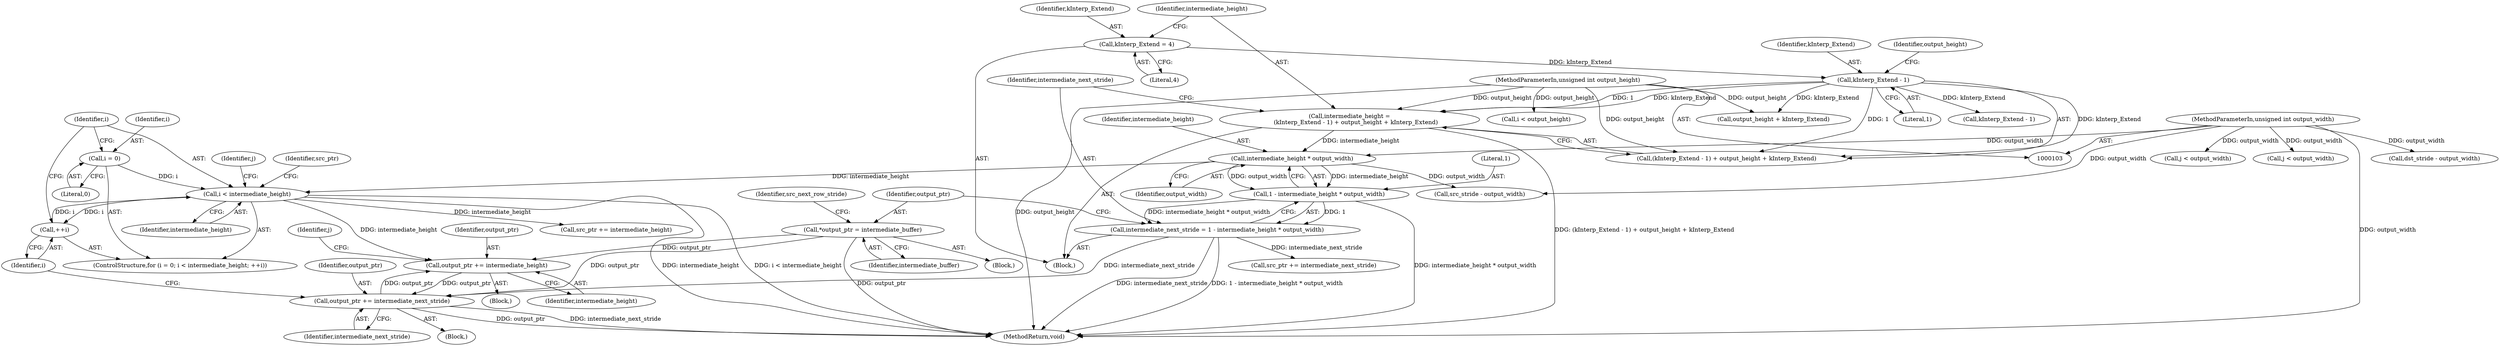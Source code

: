 digraph "1_Android_5a9753fca56f0eeb9f61e342b2fccffc364f9426_34@pointer" {
"1000259" [label="(Call,output_ptr += intermediate_height)"];
"1000164" [label="(Call,i < intermediate_height)"];
"1000167" [label="(Call,++i)"];
"1000161" [label="(Call,i = 0)"];
"1000133" [label="(Call,intermediate_height * output_width)"];
"1000118" [label="(Call,intermediate_height =\n       (kInterp_Extend - 1) + output_height + kInterp_Extend)"];
"1000121" [label="(Call,kInterp_Extend - 1)"];
"1000114" [label="(Call,kInterp_Extend = 4)"];
"1000111" [label="(MethodParameterIn,unsigned int output_height)"];
"1000110" [label="(MethodParameterIn,unsigned int output_width)"];
"1000138" [label="(Call,*output_ptr = intermediate_buffer)"];
"1000265" [label="(Call,output_ptr += intermediate_next_stride)"];
"1000129" [label="(Call,intermediate_next_stride = 1 - intermediate_height * output_width)"];
"1000131" [label="(Call,1 - intermediate_height * output_width)"];
"1000259" [label="(Call,output_ptr += intermediate_height)"];
"1000266" [label="(Identifier,output_ptr)"];
"1000261" [label="(Identifier,intermediate_height)"];
"1000167" [label="(Call,++i)"];
"1000131" [label="(Call,1 - intermediate_height * output_width)"];
"1000123" [label="(Literal,1)"];
"1000267" [label="(Identifier,intermediate_next_stride)"];
"1000179" [label="(Block,)"];
"1000168" [label="(Identifier,i)"];
"1000169" [label="(Block,)"];
"1000276" [label="(Call,dst_stride - output_width)"];
"1000111" [label="(MethodParameterIn,unsigned int output_height)"];
"1000172" [label="(Identifier,j)"];
"1000118" [label="(Call,intermediate_height =\n       (kInterp_Extend - 1) + output_height + kInterp_Extend)"];
"1000285" [label="(Call,i < output_height)"];
"1000143" [label="(Identifier,src_next_row_stride)"];
"1000120" [label="(Call,(kInterp_Extend - 1) + output_height + kInterp_Extend)"];
"1000153" [label="(Call,kInterp_Extend - 1)"];
"1000174" [label="(Call,j < output_width)"];
"1000163" [label="(Literal,0)"];
"1000130" [label="(Identifier,intermediate_next_stride)"];
"1000162" [label="(Identifier,i)"];
"1000125" [label="(Identifier,output_height)"];
"1000115" [label="(Identifier,kInterp_Extend)"];
"1000121" [label="(Call,kInterp_Extend - 1)"];
"1000136" [label="(Block,)"];
"1000160" [label="(ControlStructure,for (i = 0; i < intermediate_height; ++i))"];
"1000140" [label="(Identifier,intermediate_buffer)"];
"1000132" [label="(Literal,1)"];
"1000165" [label="(Identifier,i)"];
"1000166" [label="(Identifier,intermediate_height)"];
"1000134" [label="(Identifier,intermediate_height)"];
"1000259" [label="(Call,output_ptr += intermediate_height)"];
"1000135" [label="(Identifier,output_width)"];
"1000110" [label="(MethodParameterIn,unsigned int output_width)"];
"1000114" [label="(Call,kInterp_Extend = 4)"];
"1000271" [label="(Identifier,src_ptr)"];
"1000265" [label="(Call,output_ptr += intermediate_next_stride)"];
"1000122" [label="(Identifier,kInterp_Extend)"];
"1000379" [label="(Call,src_ptr += intermediate_height)"];
"1000139" [label="(Identifier,output_ptr)"];
"1000133" [label="(Call,intermediate_height * output_width)"];
"1000388" [label="(MethodReturn,void)"];
"1000382" [label="(Call,src_ptr += intermediate_next_stride)"];
"1000144" [label="(Call,src_stride - output_width)"];
"1000164" [label="(Call,i < intermediate_height)"];
"1000119" [label="(Identifier,intermediate_height)"];
"1000178" [label="(Identifier,j)"];
"1000112" [label="(Block,)"];
"1000116" [label="(Literal,4)"];
"1000161" [label="(Call,i = 0)"];
"1000260" [label="(Identifier,output_ptr)"];
"1000295" [label="(Call,j < output_width)"];
"1000129" [label="(Call,intermediate_next_stride = 1 - intermediate_height * output_width)"];
"1000138" [label="(Call,*output_ptr = intermediate_buffer)"];
"1000124" [label="(Call,output_height + kInterp_Extend)"];
"1000259" -> "1000179"  [label="AST: "];
"1000259" -> "1000261"  [label="CFG: "];
"1000260" -> "1000259"  [label="AST: "];
"1000261" -> "1000259"  [label="AST: "];
"1000178" -> "1000259"  [label="CFG: "];
"1000164" -> "1000259"  [label="DDG: intermediate_height"];
"1000138" -> "1000259"  [label="DDG: output_ptr"];
"1000265" -> "1000259"  [label="DDG: output_ptr"];
"1000259" -> "1000265"  [label="DDG: output_ptr"];
"1000164" -> "1000160"  [label="AST: "];
"1000164" -> "1000166"  [label="CFG: "];
"1000165" -> "1000164"  [label="AST: "];
"1000166" -> "1000164"  [label="AST: "];
"1000172" -> "1000164"  [label="CFG: "];
"1000271" -> "1000164"  [label="CFG: "];
"1000164" -> "1000388"  [label="DDG: i < intermediate_height"];
"1000164" -> "1000388"  [label="DDG: intermediate_height"];
"1000167" -> "1000164"  [label="DDG: i"];
"1000161" -> "1000164"  [label="DDG: i"];
"1000133" -> "1000164"  [label="DDG: intermediate_height"];
"1000164" -> "1000167"  [label="DDG: i"];
"1000164" -> "1000379"  [label="DDG: intermediate_height"];
"1000167" -> "1000160"  [label="AST: "];
"1000167" -> "1000168"  [label="CFG: "];
"1000168" -> "1000167"  [label="AST: "];
"1000165" -> "1000167"  [label="CFG: "];
"1000161" -> "1000160"  [label="AST: "];
"1000161" -> "1000163"  [label="CFG: "];
"1000162" -> "1000161"  [label="AST: "];
"1000163" -> "1000161"  [label="AST: "];
"1000165" -> "1000161"  [label="CFG: "];
"1000133" -> "1000131"  [label="AST: "];
"1000133" -> "1000135"  [label="CFG: "];
"1000134" -> "1000133"  [label="AST: "];
"1000135" -> "1000133"  [label="AST: "];
"1000131" -> "1000133"  [label="CFG: "];
"1000133" -> "1000131"  [label="DDG: intermediate_height"];
"1000133" -> "1000131"  [label="DDG: output_width"];
"1000118" -> "1000133"  [label="DDG: intermediate_height"];
"1000110" -> "1000133"  [label="DDG: output_width"];
"1000133" -> "1000144"  [label="DDG: output_width"];
"1000118" -> "1000112"  [label="AST: "];
"1000118" -> "1000120"  [label="CFG: "];
"1000119" -> "1000118"  [label="AST: "];
"1000120" -> "1000118"  [label="AST: "];
"1000130" -> "1000118"  [label="CFG: "];
"1000118" -> "1000388"  [label="DDG: (kInterp_Extend - 1) + output_height + kInterp_Extend"];
"1000121" -> "1000118"  [label="DDG: kInterp_Extend"];
"1000121" -> "1000118"  [label="DDG: 1"];
"1000111" -> "1000118"  [label="DDG: output_height"];
"1000121" -> "1000120"  [label="AST: "];
"1000121" -> "1000123"  [label="CFG: "];
"1000122" -> "1000121"  [label="AST: "];
"1000123" -> "1000121"  [label="AST: "];
"1000125" -> "1000121"  [label="CFG: "];
"1000121" -> "1000120"  [label="DDG: kInterp_Extend"];
"1000121" -> "1000120"  [label="DDG: 1"];
"1000114" -> "1000121"  [label="DDG: kInterp_Extend"];
"1000121" -> "1000124"  [label="DDG: kInterp_Extend"];
"1000121" -> "1000153"  [label="DDG: kInterp_Extend"];
"1000114" -> "1000112"  [label="AST: "];
"1000114" -> "1000116"  [label="CFG: "];
"1000115" -> "1000114"  [label="AST: "];
"1000116" -> "1000114"  [label="AST: "];
"1000119" -> "1000114"  [label="CFG: "];
"1000111" -> "1000103"  [label="AST: "];
"1000111" -> "1000388"  [label="DDG: output_height"];
"1000111" -> "1000120"  [label="DDG: output_height"];
"1000111" -> "1000124"  [label="DDG: output_height"];
"1000111" -> "1000285"  [label="DDG: output_height"];
"1000110" -> "1000103"  [label="AST: "];
"1000110" -> "1000388"  [label="DDG: output_width"];
"1000110" -> "1000144"  [label="DDG: output_width"];
"1000110" -> "1000174"  [label="DDG: output_width"];
"1000110" -> "1000276"  [label="DDG: output_width"];
"1000110" -> "1000295"  [label="DDG: output_width"];
"1000138" -> "1000136"  [label="AST: "];
"1000138" -> "1000140"  [label="CFG: "];
"1000139" -> "1000138"  [label="AST: "];
"1000140" -> "1000138"  [label="AST: "];
"1000143" -> "1000138"  [label="CFG: "];
"1000138" -> "1000388"  [label="DDG: output_ptr"];
"1000138" -> "1000265"  [label="DDG: output_ptr"];
"1000265" -> "1000169"  [label="AST: "];
"1000265" -> "1000267"  [label="CFG: "];
"1000266" -> "1000265"  [label="AST: "];
"1000267" -> "1000265"  [label="AST: "];
"1000168" -> "1000265"  [label="CFG: "];
"1000265" -> "1000388"  [label="DDG: intermediate_next_stride"];
"1000265" -> "1000388"  [label="DDG: output_ptr"];
"1000129" -> "1000265"  [label="DDG: intermediate_next_stride"];
"1000129" -> "1000112"  [label="AST: "];
"1000129" -> "1000131"  [label="CFG: "];
"1000130" -> "1000129"  [label="AST: "];
"1000131" -> "1000129"  [label="AST: "];
"1000139" -> "1000129"  [label="CFG: "];
"1000129" -> "1000388"  [label="DDG: intermediate_next_stride"];
"1000129" -> "1000388"  [label="DDG: 1 - intermediate_height * output_width"];
"1000131" -> "1000129"  [label="DDG: 1"];
"1000131" -> "1000129"  [label="DDG: intermediate_height * output_width"];
"1000129" -> "1000382"  [label="DDG: intermediate_next_stride"];
"1000132" -> "1000131"  [label="AST: "];
"1000131" -> "1000388"  [label="DDG: intermediate_height * output_width"];
}
